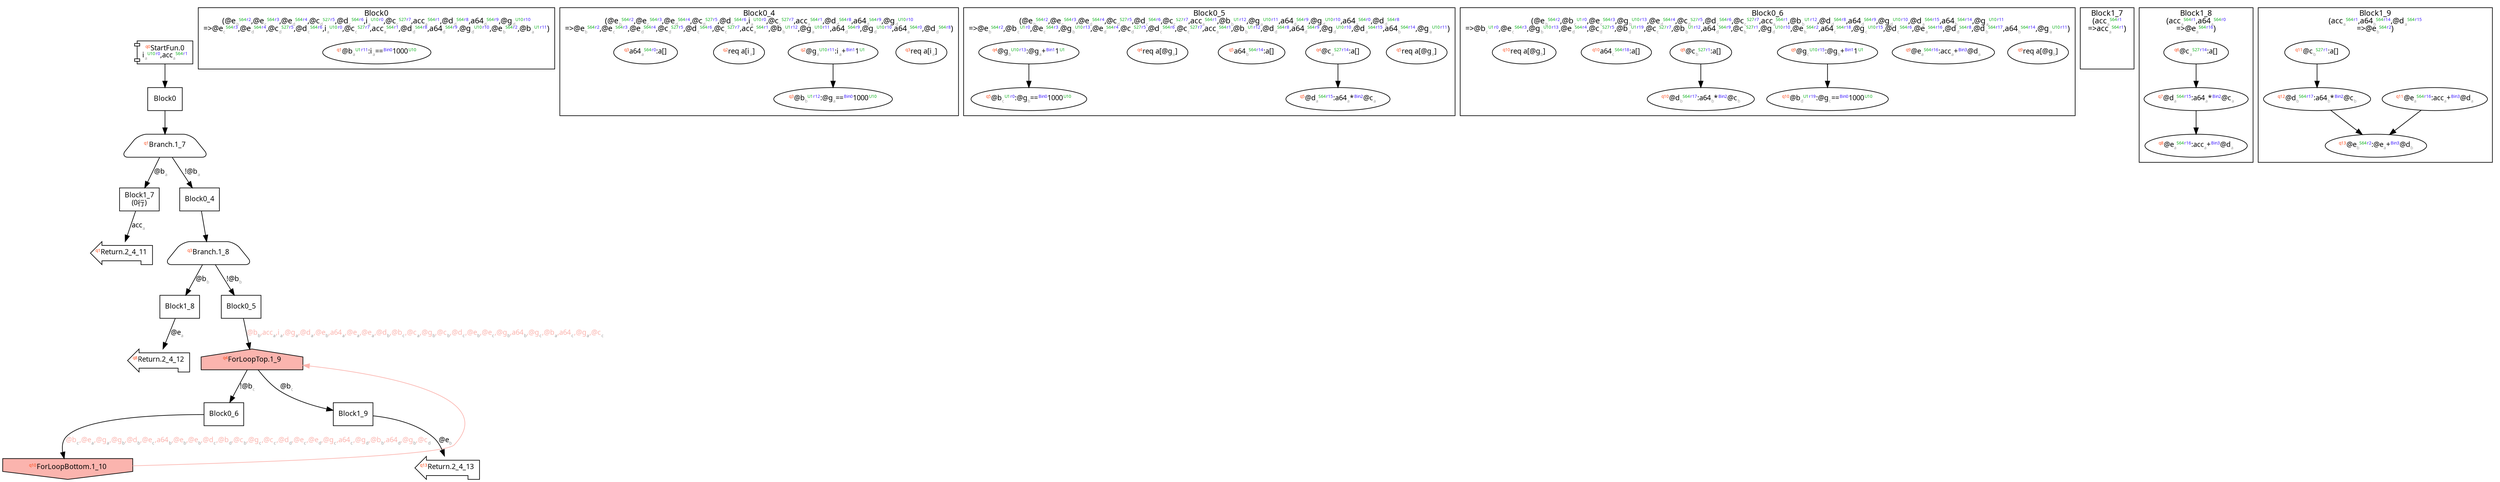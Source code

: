 digraph Program_ {
  graph [fontname = "Monaco", fontsize = 12, ranksep = 0.5];
  node [shape = box, fontname = "Monaco", fontsize = 11; colorscheme = pastel19];
  edge [fontname = "Monaco", fontsize = 11; colorscheme = pastel19];
  Jump0[label = <<font color="#ff4411" point-size="8"><sup>q0</sup></font>StartFun.0<br/>i<font color="#999999" point-size="8"><sub>a</sub></font><font color="#00aa11" point-size="8"><sup>U10</sup></font><font color="#3311ff" point-size="8"><sup>r0</sup></font>,acc<font color="#999999" point-size="8"><sub>a</sub></font><font color="#00aa11" point-size="8"><sup>S64</sup></font><font color="#3311ff" point-size="8"><sup>r1</sup></font>>; shape = component];
  Jump0 -> Block0;
  Jump1_7[
    label = <<font color="#ff4411" point-size="8"><sup>q1</sup></font>Branch.1_7>;
    shape = trapezium; style = rounded;
  ];
  Block0 -> Jump1_7;
  Jump1_7 -> Block1_7 [label=<@b<font color="#999999" point-size="8"><sub>a</sub></font>>];
  Jump1_7 -> Block0_4 [label=<!@b<font color="#999999" point-size="8"><sub>a</sub></font>>];
  Jump1_8[
    label = <<font color="#ff4411" point-size="8"><sup>q3</sup></font>Branch.1_8>;
    shape = trapezium; style = rounded;
  ];
  Block0_4 -> Jump1_8;
  Jump1_8 -> Block1_8 [label=<@b<font color="#999999" point-size="8"><sub>b</sub></font>>];
  Jump1_8 -> Block0_5 [label=<!@b<font color="#999999" point-size="8"><sub>b</sub></font>>];
  Jump1_9[
    label = <<font color="#ff4411" point-size="8"><sup>q4</sup></font>ForLoopTop.1_9>;
    shape = house; style = filled;
    fillcolor = 1;
  ];
  Block0_5 -> Jump1_9 [label=<@b<font color="#999999" point-size="8"><sub>b</sub></font>,acc<font color="#999999" point-size="8"><sub>a</sub></font>,i<font color="#999999" point-size="8"><sub>a</sub></font>,@g<font color="#999999" point-size="8"><sub>a</sub></font>,@d<font color="#999999" point-size="8"><sub>a</sub></font>,@e<font color="#999999" point-size="8"><sub>b</sub></font>,a64<font color="#999999" point-size="8"><sub>a</sub></font>,@e<font color="#999999" point-size="8"><sub>a</sub></font>,@e<font color="#999999" point-size="8"><sub>a</sub></font>,@d<font color="#999999" point-size="8"><sub>b</sub></font>,@b<font color="#999999" point-size="8"><sub>c</sub></font>,@c<font color="#999999" point-size="8"><sub>a</sub></font>,@g<font color="#999999" point-size="8"><sub>b</sub></font>,@c<font color="#999999" point-size="8"><sub>b</sub></font>,@d<font color="#999999" point-size="8"><sub>c</sub></font>,@e<font color="#999999" point-size="8"><sub>b</sub></font>,@e<font color="#999999" point-size="8"><sub>c</sub></font>,@g<font color="#999999" point-size="8"><sub>b</sub></font>,a64<font color="#999999" point-size="8"><sub>b</sub></font>,@g<font color="#999999" point-size="8"><sub>c</sub></font>,@b<font color="#999999" point-size="8"><sub>a</sub></font>,a64<font color="#999999" point-size="8"><sub>c</sub></font>,@g<font color="#999999" point-size="8"><sub>a</sub></font>,@c<font color="#999999" point-size="8"><sub>c</sub></font>>; fontcolor=1];
  Jump1_9 -> Block0_6 [label = <!@b<font color="#999999" point-size="8"><sub>c</sub></font>>];
  Jump1_10 -> Jump1_9 [constraint = false; color = 1];
  Jump1_9 -> Block1_9 [label = <@b<font color="#999999" point-size="8"><sub>c</sub></font>>];
  Jump1_10[
    label = <<font color="#ff4411" point-size="8"><sup>q10</sup></font>ForLoopBottom.1_10>
    shape = invhouse; style = filled;
    fillcolor = 1;
  ];
  Block0_6 -> Jump1_10 [label=<@b<font color="#999999" point-size="8"><sub>c</sub></font>,@e<font color="#999999" point-size="8"><sub>a</sub></font>,@g<font color="#999999" point-size="8"><sub>a</sub></font>,@g<font color="#999999" point-size="8"><sub>b</sub></font>,@d<font color="#999999" point-size="8"><sub>b</sub></font>,@e<font color="#999999" point-size="8"><sub>c</sub></font>,a64<font color="#999999" point-size="8"><sub>b</sub></font>,@e<font color="#999999" point-size="8"><sub>b</sub></font>,@e<font color="#999999" point-size="8"><sub>b</sub></font>,@d<font color="#999999" point-size="8"><sub>c</sub></font>,@b<font color="#999999" point-size="8"><sub>d</sub></font>,@c<font color="#999999" point-size="8"><sub>b</sub></font>,@g<font color="#999999" point-size="8"><sub>c</sub></font>,@c<font color="#999999" point-size="8"><sub>c</sub></font>,@d<font color="#999999" point-size="8"><sub>d</sub></font>,@e<font color="#999999" point-size="8"><sub>c</sub></font>,@e<font color="#999999" point-size="8"><sub>d</sub></font>,@g<font color="#999999" point-size="8"><sub>c</sub></font>,a64<font color="#999999" point-size="8"><sub>c</sub></font>,@g<font color="#999999" point-size="8"><sub>d</sub></font>,@b<font color="#999999" point-size="8"><sub>b</sub></font>,a64<font color="#999999" point-size="8"><sub>d</sub></font>,@g<font color="#999999" point-size="8"><sub>b</sub></font>,@c<font color="#999999" point-size="8"><sub>d</sub></font>>; fontcolor=1];
  Jump2_4_11[label = <<font color="#ff4411" point-size="8"><sup>q1</sup></font>Return.2_4_11>; shape = lpromoter];
  Block1_7 -> Jump2_4_11 [label=<acc<font color="#999999" point-size="8"><sub>a</sub></font>>];
  Jump2_4_12[label = <<font color="#ff4411" point-size="8"><sup>q8</sup></font>Return.2_4_12>; shape = lpromoter];
  Block1_8 -> Jump2_4_12 [label=<@e<font color="#999999" point-size="8"><sub>a</sub></font>>];
  Jump2_4_13[label = <<font color="#ff4411" point-size="8"><sup>q13</sup></font>Return.2_4_13>; shape = lpromoter];
  Block1_9 -> Jump2_4_13 [label=<@e<font color="#999999" point-size="8"><sub>b</sub></font>>];
  Block0 [label = "Block0"];
  Block0_4 [label = "Block0_4"];
  Block0_5 [label = "Block0_5"];
  Block0_6 [label = "Block0_6"];
  Block1_7 [label = "Block1_7\l(0行)"];
  Block1_8 [label = "Block1_8"];
  Block1_9 [label = "Block1_9"];
  subgraph cluster_dfg_Block0 {
    node [shape = oval];
    label = <Block0<br/>(@e<font color="#999999" point-size="8"><sub>b</sub></font><font color="#00aa11" point-size="8"><sup>S64</sup></font><font color="#3311ff" point-size="8"><sup>r2</sup></font>,@e<font color="#999999" point-size="8"><sub>c</sub></font><font color="#00aa11" point-size="8"><sup>S64</sup></font><font color="#3311ff" point-size="8"><sup>r3</sup></font>,@e<font color="#999999" point-size="8"><sub>d</sub></font><font color="#00aa11" point-size="8"><sup>S64</sup></font><font color="#3311ff" point-size="8"><sup>r4</sup></font>,@c<font color="#999999" point-size="8"><sub>d</sub></font><font color="#00aa11" point-size="8"><sup>S27</sup></font><font color="#3311ff" point-size="8"><sup>r5</sup></font>,@d<font color="#999999" point-size="8"><sub>c</sub></font><font color="#00aa11" point-size="8"><sup>S64</sup></font><font color="#3311ff" point-size="8"><sup>r6</sup></font>,i<font color="#999999" point-size="8"><sub>a</sub></font><font color="#00aa11" point-size="8"><sup>U10</sup></font><font color="#3311ff" point-size="8"><sup>r0</sup></font>,@c<font color="#999999" point-size="8"><sub>c</sub></font><font color="#00aa11" point-size="8"><sup>S27</sup></font><font color="#3311ff" point-size="8"><sup>r7</sup></font>,acc<font color="#999999" point-size="8"><sub>a</sub></font><font color="#00aa11" point-size="8"><sup>S64</sup></font><font color="#3311ff" point-size="8"><sup>r1</sup></font>,@d<font color="#999999" point-size="8"><sub>d</sub></font><font color="#00aa11" point-size="8"><sup>S64</sup></font><font color="#3311ff" point-size="8"><sup>r8</sup></font>,a64<font color="#999999" point-size="8"><sub>d</sub></font><font color="#00aa11" point-size="8"><sup>S64</sup></font><font color="#3311ff" point-size="8"><sup>r9</sup></font>,@g<font color="#999999" point-size="8"><sub>d</sub></font><font color="#00aa11" point-size="8"><sup>U10</sup></font><font color="#3311ff" point-size="8"><sup>r10</sup></font><br/>=&gt;@e<font color="#999999" point-size="8"><sub>c</sub></font><font color="#00aa11" point-size="8"><sup>S64</sup></font><font color="#3311ff" point-size="8"><sup>r3</sup></font>,@e<font color="#999999" point-size="8"><sub>d</sub></font><font color="#00aa11" point-size="8"><sup>S64</sup></font><font color="#3311ff" point-size="8"><sup>r4</sup></font>,@c<font color="#999999" point-size="8"><sub>d</sub></font><font color="#00aa11" point-size="8"><sup>S27</sup></font><font color="#3311ff" point-size="8"><sup>r5</sup></font>,@d<font color="#999999" point-size="8"><sub>c</sub></font><font color="#00aa11" point-size="8"><sup>S64</sup></font><font color="#3311ff" point-size="8"><sup>r6</sup></font>,i<font color="#999999" point-size="8"><sub>a</sub></font><font color="#00aa11" point-size="8"><sup>U10</sup></font><font color="#3311ff" point-size="8"><sup>r0</sup></font>,@c<font color="#999999" point-size="8"><sub>c</sub></font><font color="#00aa11" point-size="8"><sup>S27</sup></font><font color="#3311ff" point-size="8"><sup>r7</sup></font>,acc<font color="#999999" point-size="8"><sub>a</sub></font><font color="#00aa11" point-size="8"><sup>S64</sup></font><font color="#3311ff" point-size="8"><sup>r1</sup></font>,@d<font color="#999999" point-size="8"><sub>d</sub></font><font color="#00aa11" point-size="8"><sup>S64</sup></font><font color="#3311ff" point-size="8"><sup>r8</sup></font>,a64<font color="#999999" point-size="8"><sub>d</sub></font><font color="#00aa11" point-size="8"><sup>S64</sup></font><font color="#3311ff" point-size="8"><sup>r9</sup></font>,@g<font color="#999999" point-size="8"><sub>d</sub></font><font color="#00aa11" point-size="8"><sup>U10</sup></font><font color="#3311ff" point-size="8"><sup>r10</sup></font>,@e<font color="#999999" point-size="8"><sub>b</sub></font><font color="#00aa11" point-size="8"><sup>S64</sup></font><font color="#3311ff" point-size="8"><sup>r2</sup></font>,@b<font color="#999999" point-size="8"><sub>a</sub></font><font color="#00aa11" point-size="8"><sup>U1</sup></font><font color="#3311ff" point-size="8"><sup>r11</sup></font>)>;
    11 [label=<<font color="#ff4411" point-size="8"><sup>q1</sup></font>@b<font color="#999999" point-size="8"><sub>a</sub></font><font color="#00aa11" point-size="8"><sup>U1</sup></font><font color="#3311ff" point-size="8"><sup>r11</sup></font>:i<font color="#999999" point-size="8"><sub>a</sub></font>==<font color="#3311ff" point-size="8"><sup>Bin0</sup></font>1000<font color="#00aa11" point-size="8"><sup>U10</sup></font>>];
  }
  subgraph cluster_dfg_Block0_4 {
    node [shape = oval];
    label = <Block0_4<br/>(@e<font color="#999999" point-size="8"><sub>b</sub></font><font color="#00aa11" point-size="8"><sup>S64</sup></font><font color="#3311ff" point-size="8"><sup>r2</sup></font>,@e<font color="#999999" point-size="8"><sub>c</sub></font><font color="#00aa11" point-size="8"><sup>S64</sup></font><font color="#3311ff" point-size="8"><sup>r3</sup></font>,@e<font color="#999999" point-size="8"><sub>d</sub></font><font color="#00aa11" point-size="8"><sup>S64</sup></font><font color="#3311ff" point-size="8"><sup>r4</sup></font>,@c<font color="#999999" point-size="8"><sub>d</sub></font><font color="#00aa11" point-size="8"><sup>S27</sup></font><font color="#3311ff" point-size="8"><sup>r5</sup></font>,@d<font color="#999999" point-size="8"><sub>c</sub></font><font color="#00aa11" point-size="8"><sup>S64</sup></font><font color="#3311ff" point-size="8"><sup>r6</sup></font>,i<font color="#999999" point-size="8"><sub>a</sub></font><font color="#00aa11" point-size="8"><sup>U10</sup></font><font color="#3311ff" point-size="8"><sup>r0</sup></font>,@c<font color="#999999" point-size="8"><sub>c</sub></font><font color="#00aa11" point-size="8"><sup>S27</sup></font><font color="#3311ff" point-size="8"><sup>r7</sup></font>,acc<font color="#999999" point-size="8"><sub>a</sub></font><font color="#00aa11" point-size="8"><sup>S64</sup></font><font color="#3311ff" point-size="8"><sup>r1</sup></font>,@d<font color="#999999" point-size="8"><sub>d</sub></font><font color="#00aa11" point-size="8"><sup>S64</sup></font><font color="#3311ff" point-size="8"><sup>r8</sup></font>,a64<font color="#999999" point-size="8"><sub>d</sub></font><font color="#00aa11" point-size="8"><sup>S64</sup></font><font color="#3311ff" point-size="8"><sup>r9</sup></font>,@g<font color="#999999" point-size="8"><sub>d</sub></font><font color="#00aa11" point-size="8"><sup>U10</sup></font><font color="#3311ff" point-size="8"><sup>r10</sup></font><br/>=&gt;@e<font color="#999999" point-size="8"><sub>b</sub></font><font color="#00aa11" point-size="8"><sup>S64</sup></font><font color="#3311ff" point-size="8"><sup>r2</sup></font>,@e<font color="#999999" point-size="8"><sub>c</sub></font><font color="#00aa11" point-size="8"><sup>S64</sup></font><font color="#3311ff" point-size="8"><sup>r3</sup></font>,@e<font color="#999999" point-size="8"><sub>d</sub></font><font color="#00aa11" point-size="8"><sup>S64</sup></font><font color="#3311ff" point-size="8"><sup>r4</sup></font>,@c<font color="#999999" point-size="8"><sub>d</sub></font><font color="#00aa11" point-size="8"><sup>S27</sup></font><font color="#3311ff" point-size="8"><sup>r5</sup></font>,@d<font color="#999999" point-size="8"><sub>c</sub></font><font color="#00aa11" point-size="8"><sup>S64</sup></font><font color="#3311ff" point-size="8"><sup>r6</sup></font>,@c<font color="#999999" point-size="8"><sub>c</sub></font><font color="#00aa11" point-size="8"><sup>S27</sup></font><font color="#3311ff" point-size="8"><sup>r7</sup></font>,acc<font color="#999999" point-size="8"><sub>a</sub></font><font color="#00aa11" point-size="8"><sup>S64</sup></font><font color="#3311ff" point-size="8"><sup>r1</sup></font>,@b<font color="#999999" point-size="8"><sub>b</sub></font><font color="#00aa11" point-size="8"><sup>U1</sup></font><font color="#3311ff" point-size="8"><sup>r12</sup></font>,@g<font color="#999999" point-size="8"><sub>a</sub></font><font color="#00aa11" point-size="8"><sup>U10</sup></font><font color="#3311ff" point-size="8"><sup>r11</sup></font>,a64<font color="#999999" point-size="8"><sub>d</sub></font><font color="#00aa11" point-size="8"><sup>S64</sup></font><font color="#3311ff" point-size="8"><sup>r9</sup></font>,@g<font color="#999999" point-size="8"><sub>d</sub></font><font color="#00aa11" point-size="8"><sup>U10</sup></font><font color="#3311ff" point-size="8"><sup>r10</sup></font>,a64<font color="#999999" point-size="8"><sub>a</sub></font><font color="#00aa11" point-size="8"><sup>S64</sup></font><font color="#3311ff" point-size="8"><sup>r0</sup></font>,@d<font color="#999999" point-size="8"><sub>d</sub></font><font color="#00aa11" point-size="8"><sup>S64</sup></font><font color="#3311ff" point-size="8"><sup>r8</sup></font>)>;
    14 [label=<<font color="#ff4411" point-size="8"><sup>q3</sup></font>req a[i<font color="#999999" point-size="8"><sub>a</sub></font>&#93;>];
    13 [label=<<font color="#ff4411" point-size="8"><sup>q2</sup></font>@g<font color="#999999" point-size="8"><sub>a</sub></font><font color="#00aa11" point-size="8"><sup>U10</sup></font><font color="#3311ff" point-size="8"><sup>r11</sup></font>:i<font color="#999999" point-size="8"><sub>a</sub></font>+<font color="#3311ff" point-size="8"><sup>Bin1</sup></font>1<font color="#00aa11" point-size="8"><sup>U1</sup></font>>];
    12 [label=<<font color="#ff4411" point-size="8"><sup>q2</sup></font>req a[i<font color="#999999" point-size="8"><sub>a</sub></font>&#93;>];
    16 [label=<<font color="#ff4411" point-size="8"><sup>q3</sup></font>@b<font color="#999999" point-size="8"><sub>b</sub></font><font color="#00aa11" point-size="8"><sup>U1</sup></font><font color="#3311ff" point-size="8"><sup>r12</sup></font>:@g<font color="#999999" point-size="8"><sub>a</sub></font>==<font color="#3311ff" point-size="8"><sup>Bin0</sup></font>1000<font color="#00aa11" point-size="8"><sup>U10</sup></font>>];
    15 [label=<<font color="#ff4411" point-size="8"><sup>q3</sup></font>a64<font color="#999999" point-size="8"><sub>a</sub></font><font color="#00aa11" point-size="8"><sup>S64</sup></font><font color="#3311ff" point-size="8"><sup>r0</sup></font>:a[&#93;>];
    13 -> 16;
  }
  subgraph cluster_dfg_Block0_5 {
    node [shape = oval];
    label = <Block0_5<br/>(@e<font color="#999999" point-size="8"><sub>b</sub></font><font color="#00aa11" point-size="8"><sup>S64</sup></font><font color="#3311ff" point-size="8"><sup>r2</sup></font>,@e<font color="#999999" point-size="8"><sub>c</sub></font><font color="#00aa11" point-size="8"><sup>S64</sup></font><font color="#3311ff" point-size="8"><sup>r3</sup></font>,@e<font color="#999999" point-size="8"><sub>d</sub></font><font color="#00aa11" point-size="8"><sup>S64</sup></font><font color="#3311ff" point-size="8"><sup>r4</sup></font>,@c<font color="#999999" point-size="8"><sub>d</sub></font><font color="#00aa11" point-size="8"><sup>S27</sup></font><font color="#3311ff" point-size="8"><sup>r5</sup></font>,@d<font color="#999999" point-size="8"><sub>c</sub></font><font color="#00aa11" point-size="8"><sup>S64</sup></font><font color="#3311ff" point-size="8"><sup>r6</sup></font>,@c<font color="#999999" point-size="8"><sub>c</sub></font><font color="#00aa11" point-size="8"><sup>S27</sup></font><font color="#3311ff" point-size="8"><sup>r7</sup></font>,acc<font color="#999999" point-size="8"><sub>a</sub></font><font color="#00aa11" point-size="8"><sup>S64</sup></font><font color="#3311ff" point-size="8"><sup>r1</sup></font>,@b<font color="#999999" point-size="8"><sub>b</sub></font><font color="#00aa11" point-size="8"><sup>U1</sup></font><font color="#3311ff" point-size="8"><sup>r12</sup></font>,@g<font color="#999999" point-size="8"><sub>a</sub></font><font color="#00aa11" point-size="8"><sup>U10</sup></font><font color="#3311ff" point-size="8"><sup>r11</sup></font>,a64<font color="#999999" point-size="8"><sub>d</sub></font><font color="#00aa11" point-size="8"><sup>S64</sup></font><font color="#3311ff" point-size="8"><sup>r9</sup></font>,@g<font color="#999999" point-size="8"><sub>d</sub></font><font color="#00aa11" point-size="8"><sup>U10</sup></font><font color="#3311ff" point-size="8"><sup>r10</sup></font>,a64<font color="#999999" point-size="8"><sub>a</sub></font><font color="#00aa11" point-size="8"><sup>S64</sup></font><font color="#3311ff" point-size="8"><sup>r0</sup></font>,@d<font color="#999999" point-size="8"><sub>d</sub></font><font color="#00aa11" point-size="8"><sup>S64</sup></font><font color="#3311ff" point-size="8"><sup>r8</sup></font><br/>=&gt;@e<font color="#999999" point-size="8"><sub>b</sub></font><font color="#00aa11" point-size="8"><sup>S64</sup></font><font color="#3311ff" point-size="8"><sup>r2</sup></font>,@b<font color="#999999" point-size="8"><sub>c</sub></font><font color="#00aa11" point-size="8"><sup>U1</sup></font><font color="#3311ff" point-size="8"><sup>r0</sup></font>,@e<font color="#999999" point-size="8"><sub>c</sub></font><font color="#00aa11" point-size="8"><sup>S64</sup></font><font color="#3311ff" point-size="8"><sup>r3</sup></font>,@g<font color="#999999" point-size="8"><sub>b</sub></font><font color="#00aa11" point-size="8"><sup>U10</sup></font><font color="#3311ff" point-size="8"><sup>r13</sup></font>,@e<font color="#999999" point-size="8"><sub>d</sub></font><font color="#00aa11" point-size="8"><sup>S64</sup></font><font color="#3311ff" point-size="8"><sup>r4</sup></font>,@c<font color="#999999" point-size="8"><sub>d</sub></font><font color="#00aa11" point-size="8"><sup>S27</sup></font><font color="#3311ff" point-size="8"><sup>r5</sup></font>,@d<font color="#999999" point-size="8"><sub>c</sub></font><font color="#00aa11" point-size="8"><sup>S64</sup></font><font color="#3311ff" point-size="8"><sup>r6</sup></font>,@c<font color="#999999" point-size="8"><sub>c</sub></font><font color="#00aa11" point-size="8"><sup>S27</sup></font><font color="#3311ff" point-size="8"><sup>r7</sup></font>,acc<font color="#999999" point-size="8"><sub>a</sub></font><font color="#00aa11" point-size="8"><sup>S64</sup></font><font color="#3311ff" point-size="8"><sup>r1</sup></font>,@b<font color="#999999" point-size="8"><sub>b</sub></font><font color="#00aa11" point-size="8"><sup>U1</sup></font><font color="#3311ff" point-size="8"><sup>r12</sup></font>,@d<font color="#999999" point-size="8"><sub>d</sub></font><font color="#00aa11" point-size="8"><sup>S64</sup></font><font color="#3311ff" point-size="8"><sup>r8</sup></font>,a64<font color="#999999" point-size="8"><sub>d</sub></font><font color="#00aa11" point-size="8"><sup>S64</sup></font><font color="#3311ff" point-size="8"><sup>r9</sup></font>,@g<font color="#999999" point-size="8"><sub>d</sub></font><font color="#00aa11" point-size="8"><sup>U10</sup></font><font color="#3311ff" point-size="8"><sup>r10</sup></font>,@d<font color="#999999" point-size="8"><sub>a</sub></font><font color="#00aa11" point-size="8"><sup>S64</sup></font><font color="#3311ff" point-size="8"><sup>r15</sup></font>,a64<font color="#999999" point-size="8"><sub>b</sub></font><font color="#00aa11" point-size="8"><sup>S64</sup></font><font color="#3311ff" point-size="8"><sup>r14</sup></font>,@g<font color="#999999" point-size="8"><sub>a</sub></font><font color="#00aa11" point-size="8"><sup>U10</sup></font><font color="#3311ff" point-size="8"><sup>r11</sup></font>)>;
    20 [label=<<font color="#ff4411" point-size="8"><sup>q5</sup></font>@d<font color="#999999" point-size="8"><sub>a</sub></font><font color="#00aa11" point-size="8"><sup>S64</sup></font><font color="#3311ff" point-size="8"><sup>r15</sup></font>:a64<font color="#999999" point-size="8"><sub>a</sub></font>*<font color="#3311ff" point-size="8"><sup>Bin2</sup></font>@c<font color="#999999" point-size="8"><sub>a</sub></font>>];
    21 [label=<<font color="#ff4411" point-size="8"><sup>q5</sup></font>req a[@g<font color="#999999" point-size="8"><sub>a</sub></font>&#93;>];
    17 [label=<<font color="#ff4411" point-size="8"><sup>q4</sup></font>@c<font color="#999999" point-size="8"><sub>a</sub></font><font color="#00aa11" point-size="8"><sup>S27</sup></font><font color="#3311ff" point-size="8"><sup>r14</sup></font>:a[&#93;>];
    22 [label=<<font color="#ff4411" point-size="8"><sup>q5</sup></font>a64<font color="#999999" point-size="8"><sub>b</sub></font><font color="#00aa11" point-size="8"><sup>S64</sup></font><font color="#3311ff" point-size="8"><sup>r14</sup></font>:a[&#93;>];
    18 [label=<<font color="#ff4411" point-size="8"><sup>q4</sup></font>req a[@g<font color="#999999" point-size="8"><sub>a</sub></font>&#93;>];
    23 [label=<<font color="#ff4411" point-size="8"><sup>q5</sup></font>@b<font color="#999999" point-size="8"><sub>c</sub></font><font color="#00aa11" point-size="8"><sup>U1</sup></font><font color="#3311ff" point-size="8"><sup>r0</sup></font>:@g<font color="#999999" point-size="8"><sub>b</sub></font>==<font color="#3311ff" point-size="8"><sup>Bin0</sup></font>1000<font color="#00aa11" point-size="8"><sup>U10</sup></font>>];
    19 [label=<<font color="#ff4411" point-size="8"><sup>q4</sup></font>@g<font color="#999999" point-size="8"><sub>b</sub></font><font color="#00aa11" point-size="8"><sup>U10</sup></font><font color="#3311ff" point-size="8"><sup>r13</sup></font>:@g<font color="#999999" point-size="8"><sub>a</sub></font>+<font color="#3311ff" point-size="8"><sup>Bin1</sup></font>1<font color="#00aa11" point-size="8"><sup>U1</sup></font>>];
    17 -> 20;
    19 -> 23;
  }
  subgraph cluster_dfg_Block0_6 {
    node [shape = oval];
    label = <Block0_6<br/>(@e<font color="#999999" point-size="8"><sub>b</sub></font><font color="#00aa11" point-size="8"><sup>S64</sup></font><font color="#3311ff" point-size="8"><sup>r2</sup></font>,@b<font color="#999999" point-size="8"><sub>c</sub></font><font color="#00aa11" point-size="8"><sup>U1</sup></font><font color="#3311ff" point-size="8"><sup>r0</sup></font>,@e<font color="#999999" point-size="8"><sub>c</sub></font><font color="#00aa11" point-size="8"><sup>S64</sup></font><font color="#3311ff" point-size="8"><sup>r3</sup></font>,@g<font color="#999999" point-size="8"><sub>b</sub></font><font color="#00aa11" point-size="8"><sup>U10</sup></font><font color="#3311ff" point-size="8"><sup>r13</sup></font>,@e<font color="#999999" point-size="8"><sub>d</sub></font><font color="#00aa11" point-size="8"><sup>S64</sup></font><font color="#3311ff" point-size="8"><sup>r4</sup></font>,@c<font color="#999999" point-size="8"><sub>d</sub></font><font color="#00aa11" point-size="8"><sup>S27</sup></font><font color="#3311ff" point-size="8"><sup>r5</sup></font>,@d<font color="#999999" point-size="8"><sub>c</sub></font><font color="#00aa11" point-size="8"><sup>S64</sup></font><font color="#3311ff" point-size="8"><sup>r6</sup></font>,@c<font color="#999999" point-size="8"><sub>c</sub></font><font color="#00aa11" point-size="8"><sup>S27</sup></font><font color="#3311ff" point-size="8"><sup>r7</sup></font>,acc<font color="#999999" point-size="8"><sub>a</sub></font><font color="#00aa11" point-size="8"><sup>S64</sup></font><font color="#3311ff" point-size="8"><sup>r1</sup></font>,@b<font color="#999999" point-size="8"><sub>b</sub></font><font color="#00aa11" point-size="8"><sup>U1</sup></font><font color="#3311ff" point-size="8"><sup>r12</sup></font>,@d<font color="#999999" point-size="8"><sub>d</sub></font><font color="#00aa11" point-size="8"><sup>S64</sup></font><font color="#3311ff" point-size="8"><sup>r8</sup></font>,a64<font color="#999999" point-size="8"><sub>d</sub></font><font color="#00aa11" point-size="8"><sup>S64</sup></font><font color="#3311ff" point-size="8"><sup>r9</sup></font>,@g<font color="#999999" point-size="8"><sub>d</sub></font><font color="#00aa11" point-size="8"><sup>U10</sup></font><font color="#3311ff" point-size="8"><sup>r10</sup></font>,@d<font color="#999999" point-size="8"><sub>a</sub></font><font color="#00aa11" point-size="8"><sup>S64</sup></font><font color="#3311ff" point-size="8"><sup>r15</sup></font>,a64<font color="#999999" point-size="8"><sub>b</sub></font><font color="#00aa11" point-size="8"><sup>S64</sup></font><font color="#3311ff" point-size="8"><sup>r14</sup></font>,@g<font color="#999999" point-size="8"><sub>a</sub></font><font color="#00aa11" point-size="8"><sup>U10</sup></font><font color="#3311ff" point-size="8"><sup>r11</sup></font><br/>=&gt;@b<font color="#999999" point-size="8"><sub>c</sub></font><font color="#00aa11" point-size="8"><sup>U1</sup></font><font color="#3311ff" point-size="8"><sup>r0</sup></font>,@e<font color="#999999" point-size="8"><sub>c</sub></font><font color="#00aa11" point-size="8"><sup>S64</sup></font><font color="#3311ff" point-size="8"><sup>r3</sup></font>,@g<font color="#999999" point-size="8"><sub>b</sub></font><font color="#00aa11" point-size="8"><sup>U10</sup></font><font color="#3311ff" point-size="8"><sup>r13</sup></font>,@e<font color="#999999" point-size="8"><sub>d</sub></font><font color="#00aa11" point-size="8"><sup>S64</sup></font><font color="#3311ff" point-size="8"><sup>r4</sup></font>,@c<font color="#999999" point-size="8"><sub>d</sub></font><font color="#00aa11" point-size="8"><sup>S27</sup></font><font color="#3311ff" point-size="8"><sup>r5</sup></font>,@b<font color="#999999" point-size="8"><sub>d</sub></font><font color="#00aa11" point-size="8"><sup>U1</sup></font><font color="#3311ff" point-size="8"><sup>r19</sup></font>,@c<font color="#999999" point-size="8"><sub>c</sub></font><font color="#00aa11" point-size="8"><sup>S27</sup></font><font color="#3311ff" point-size="8"><sup>r7</sup></font>,@b<font color="#999999" point-size="8"><sub>b</sub></font><font color="#00aa11" point-size="8"><sup>U1</sup></font><font color="#3311ff" point-size="8"><sup>r12</sup></font>,a64<font color="#999999" point-size="8"><sub>d</sub></font><font color="#00aa11" point-size="8"><sup>S64</sup></font><font color="#3311ff" point-size="8"><sup>r9</sup></font>,@c<font color="#999999" point-size="8"><sub>b</sub></font><font color="#00aa11" point-size="8"><sup>S27</sup></font><font color="#3311ff" point-size="8"><sup>r1</sup></font>,@g<font color="#999999" point-size="8"><sub>d</sub></font><font color="#00aa11" point-size="8"><sup>U10</sup></font><font color="#3311ff" point-size="8"><sup>r10</sup></font>,@e<font color="#999999" point-size="8"><sub>b</sub></font><font color="#00aa11" point-size="8"><sup>S64</sup></font><font color="#3311ff" point-size="8"><sup>r2</sup></font>,a64<font color="#999999" point-size="8"><sub>c</sub></font><font color="#00aa11" point-size="8"><sup>S64</sup></font><font color="#3311ff" point-size="8"><sup>r18</sup></font>,@g<font color="#999999" point-size="8"><sub>c</sub></font><font color="#00aa11" point-size="8"><sup>U10</sup></font><font color="#3311ff" point-size="8"><sup>r15</sup></font>,@d<font color="#999999" point-size="8"><sub>c</sub></font><font color="#00aa11" point-size="8"><sup>S64</sup></font><font color="#3311ff" point-size="8"><sup>r6</sup></font>,@e<font color="#999999" point-size="8"><sub>a</sub></font><font color="#00aa11" point-size="8"><sup>S64</sup></font><font color="#3311ff" point-size="8"><sup>r16</sup></font>,@d<font color="#999999" point-size="8"><sub>d</sub></font><font color="#00aa11" point-size="8"><sup>S64</sup></font><font color="#3311ff" point-size="8"><sup>r8</sup></font>,@d<font color="#999999" point-size="8"><sub>b</sub></font><font color="#00aa11" point-size="8"><sup>S64</sup></font><font color="#3311ff" point-size="8"><sup>r17</sup></font>,a64<font color="#999999" point-size="8"><sub>b</sub></font><font color="#00aa11" point-size="8"><sup>S64</sup></font><font color="#3311ff" point-size="8"><sup>r14</sup></font>,@g<font color="#999999" point-size="8"><sub>a</sub></font><font color="#00aa11" point-size="8"><sup>U10</sup></font><font color="#3311ff" point-size="8"><sup>r11</sup></font>)>;
    29 [label=<<font color="#ff4411" point-size="8"><sup>q9</sup></font>req a[@g<font color="#999999" point-size="8"><sub>b</sub></font>&#93;>];
    27 [label=<<font color="#ff4411" point-size="8"><sup>q9</sup></font>@e<font color="#999999" point-size="8"><sub>a</sub></font><font color="#00aa11" point-size="8"><sup>S64</sup></font><font color="#3311ff" point-size="8"><sup>r16</sup></font>:acc<font color="#999999" point-size="8"><sub>a</sub></font>+<font color="#3311ff" point-size="8"><sup>Bin3</sup></font>@d<font color="#999999" point-size="8"><sub>a</sub></font>>];
    31 [label=<<font color="#ff4411" point-size="8"><sup>q10</sup></font>@d<font color="#999999" point-size="8"><sub>b</sub></font><font color="#00aa11" point-size="8"><sup>S64</sup></font><font color="#3311ff" point-size="8"><sup>r17</sup></font>:a64<font color="#999999" point-size="8"><sub>b</sub></font>*<font color="#3311ff" point-size="8"><sup>Bin2</sup></font>@c<font color="#999999" point-size="8"><sub>b</sub></font>>];
    30 [label=<<font color="#ff4411" point-size="8"><sup>q9</sup></font>@g<font color="#999999" point-size="8"><sub>c</sub></font><font color="#00aa11" point-size="8"><sup>U10</sup></font><font color="#3311ff" point-size="8"><sup>r15</sup></font>:@g<font color="#999999" point-size="8"><sub>b</sub></font>+<font color="#3311ff" point-size="8"><sup>Bin1</sup></font>1<font color="#00aa11" point-size="8"><sup>U1</sup></font>>];
    28 [label=<<font color="#ff4411" point-size="8"><sup>q9</sup></font>@c<font color="#999999" point-size="8"><sub>b</sub></font><font color="#00aa11" point-size="8"><sup>S27</sup></font><font color="#3311ff" point-size="8"><sup>r1</sup></font>:a[&#93;>];
    33 [label=<<font color="#ff4411" point-size="8"><sup>q10</sup></font>a64<font color="#999999" point-size="8"><sub>c</sub></font><font color="#00aa11" point-size="8"><sup>S64</sup></font><font color="#3311ff" point-size="8"><sup>r18</sup></font>:a[&#93;>];
    32 [label=<<font color="#ff4411" point-size="8"><sup>q10</sup></font>req a[@g<font color="#999999" point-size="8"><sub>b</sub></font>&#93;>];
    34 [label=<<font color="#ff4411" point-size="8"><sup>q10</sup></font>@b<font color="#999999" point-size="8"><sub>d</sub></font><font color="#00aa11" point-size="8"><sup>U1</sup></font><font color="#3311ff" point-size="8"><sup>r19</sup></font>:@g<font color="#999999" point-size="8"><sub>c</sub></font>==<font color="#3311ff" point-size="8"><sup>Bin0</sup></font>1000<font color="#00aa11" point-size="8"><sup>U10</sup></font>>];
    28 -> 31;
    30 -> 34;
  }
  subgraph cluster_dfg_Block1_7 {
    node [shape = oval];
    label = <Block1_7<br/>(acc<font color="#999999" point-size="8"><sub>a</sub></font><font color="#00aa11" point-size="8"><sup>S64</sup></font><font color="#3311ff" point-size="8"><sup>r1</sup></font><br/>=&gt;acc<font color="#999999" point-size="8"><sub>a</sub></font><font color="#00aa11" point-size="8"><sup>S64</sup></font><font color="#3311ff" point-size="8"><sup>r1</sup></font>)>;
    dummy [style=invis];
  }
  subgraph cluster_dfg_Block1_8 {
    node [shape = oval];
    label = <Block1_8<br/>(acc<font color="#999999" point-size="8"><sub>a</sub></font><font color="#00aa11" point-size="8"><sup>S64</sup></font><font color="#3311ff" point-size="8"><sup>r1</sup></font>,a64<font color="#999999" point-size="8"><sub>a</sub></font><font color="#00aa11" point-size="8"><sup>S64</sup></font><font color="#3311ff" point-size="8"><sup>r0</sup></font><br/>=&gt;@e<font color="#999999" point-size="8"><sub>a</sub></font><font color="#00aa11" point-size="8"><sup>S64</sup></font><font color="#3311ff" point-size="8"><sup>r16</sup></font>)>;
    24 [label=<<font color="#ff4411" point-size="8"><sup>q6</sup></font>@c<font color="#999999" point-size="8"><sub>a</sub></font><font color="#00aa11" point-size="8"><sup>S27</sup></font><font color="#3311ff" point-size="8"><sup>r14</sup></font>:a[&#93;>];
    25 [label=<<font color="#ff4411" point-size="8"><sup>q7</sup></font>@d<font color="#999999" point-size="8"><sub>a</sub></font><font color="#00aa11" point-size="8"><sup>S64</sup></font><font color="#3311ff" point-size="8"><sup>r15</sup></font>:a64<font color="#999999" point-size="8"><sub>a</sub></font>*<font color="#3311ff" point-size="8"><sup>Bin2</sup></font>@c<font color="#999999" point-size="8"><sub>a</sub></font>>];
    26 [label=<<font color="#ff4411" point-size="8"><sup>q8</sup></font>@e<font color="#999999" point-size="8"><sub>a</sub></font><font color="#00aa11" point-size="8"><sup>S64</sup></font><font color="#3311ff" point-size="8"><sup>r16</sup></font>:acc<font color="#999999" point-size="8"><sub>a</sub></font>+<font color="#3311ff" point-size="8"><sup>Bin3</sup></font>@d<font color="#999999" point-size="8"><sub>a</sub></font>>];
    24 -> 25;
    25 -> 26;
  }
  subgraph cluster_dfg_Block1_9 {
    node [shape = oval];
    label = <Block1_9<br/>(acc<font color="#999999" point-size="8"><sub>a</sub></font><font color="#00aa11" point-size="8"><sup>S64</sup></font><font color="#3311ff" point-size="8"><sup>r1</sup></font>,a64<font color="#999999" point-size="8"><sub>b</sub></font><font color="#00aa11" point-size="8"><sup>S64</sup></font><font color="#3311ff" point-size="8"><sup>r14</sup></font>,@d<font color="#999999" point-size="8"><sub>a</sub></font><font color="#00aa11" point-size="8"><sup>S64</sup></font><font color="#3311ff" point-size="8"><sup>r15</sup></font><br/>=&gt;@e<font color="#999999" point-size="8"><sub>b</sub></font><font color="#00aa11" point-size="8"><sup>S64</sup></font><font color="#3311ff" point-size="8"><sup>r2</sup></font>)>;
    35 [label=<<font color="#ff4411" point-size="8"><sup>q11</sup></font>@e<font color="#999999" point-size="8"><sub>a</sub></font><font color="#00aa11" point-size="8"><sup>S64</sup></font><font color="#3311ff" point-size="8"><sup>r16</sup></font>:acc<font color="#999999" point-size="8"><sub>a</sub></font>+<font color="#3311ff" point-size="8"><sup>Bin3</sup></font>@d<font color="#999999" point-size="8"><sub>a</sub></font>>];
    36 [label=<<font color="#ff4411" point-size="8"><sup>q11</sup></font>@c<font color="#999999" point-size="8"><sub>b</sub></font><font color="#00aa11" point-size="8"><sup>S27</sup></font><font color="#3311ff" point-size="8"><sup>r1</sup></font>:a[&#93;>];
    37 [label=<<font color="#ff4411" point-size="8"><sup>q12</sup></font>@d<font color="#999999" point-size="8"><sub>b</sub></font><font color="#00aa11" point-size="8"><sup>S64</sup></font><font color="#3311ff" point-size="8"><sup>r17</sup></font>:a64<font color="#999999" point-size="8"><sub>b</sub></font>*<font color="#3311ff" point-size="8"><sup>Bin2</sup></font>@c<font color="#999999" point-size="8"><sub>b</sub></font>>];
    38 [label=<<font color="#ff4411" point-size="8"><sup>q13</sup></font>@e<font color="#999999" point-size="8"><sub>b</sub></font><font color="#00aa11" point-size="8"><sup>S64</sup></font><font color="#3311ff" point-size="8"><sup>r2</sup></font>:@e<font color="#999999" point-size="8"><sub>a</sub></font>+<font color="#3311ff" point-size="8"><sup>Bin3</sup></font>@d<font color="#999999" point-size="8"><sub>b</sub></font>>];
    35 -> 38;
    36 -> 37;
    37 -> 38;
  }
}
